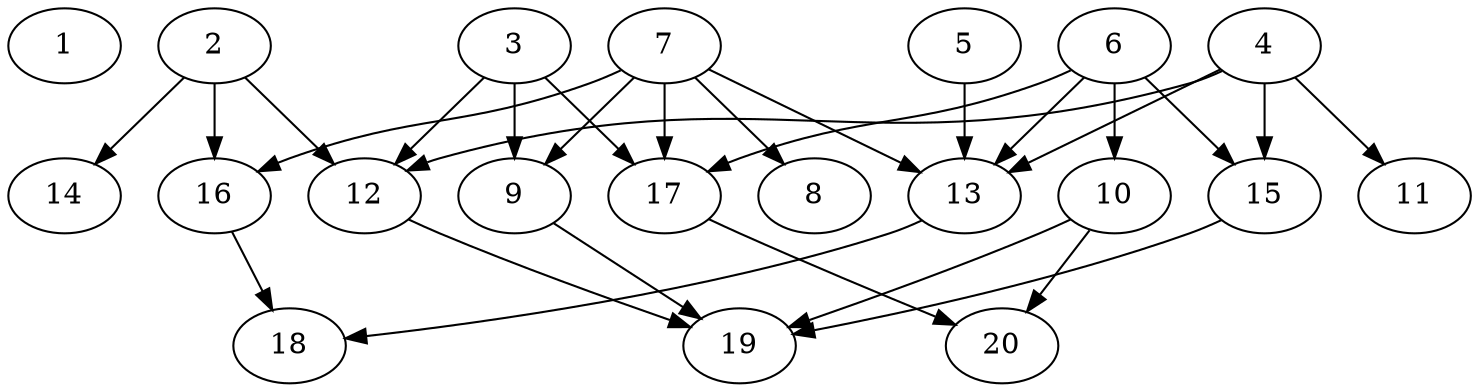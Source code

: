 // DAG automatically generated by daggen at Wed Jul 24 21:27:05 2019
// ./daggen --dot -n 20 --ccr 0.4 --fat 0.7 --regular 0.5 --density 0.5 --mindata 5242880 --maxdata 52428800 
digraph G {
  1 [size="31613440", alpha="0.18", expect_size="12645376"] 
  2 [size="50160640", alpha="0.19", expect_size="20064256"] 
  2 -> 12 [size ="20064256"]
  2 -> 14 [size ="20064256"]
  2 -> 16 [size ="20064256"]
  3 [size="15319040", alpha="0.14", expect_size="6127616"] 
  3 -> 9 [size ="6127616"]
  3 -> 12 [size ="6127616"]
  3 -> 17 [size ="6127616"]
  4 [size="102832640", alpha="0.15", expect_size="41133056"] 
  4 -> 11 [size ="41133056"]
  4 -> 12 [size ="41133056"]
  4 -> 13 [size ="41133056"]
  4 -> 15 [size ="41133056"]
  5 [size="47846400", alpha="0.08", expect_size="19138560"] 
  5 -> 13 [size ="19138560"]
  6 [size="68577280", alpha="0.19", expect_size="27430912"] 
  6 -> 10 [size ="27430912"]
  6 -> 13 [size ="27430912"]
  6 -> 15 [size ="27430912"]
  6 -> 17 [size ="27430912"]
  7 [size="82096640", alpha="0.10", expect_size="32838656"] 
  7 -> 8 [size ="32838656"]
  7 -> 9 [size ="32838656"]
  7 -> 13 [size ="32838656"]
  7 -> 16 [size ="32838656"]
  7 -> 17 [size ="32838656"]
  8 [size="96550400", alpha="0.16", expect_size="38620160"] 
  9 [size="24611840", alpha="0.13", expect_size="9844736"] 
  9 -> 19 [size ="9844736"]
  10 [size="117806080", alpha="0.10", expect_size="47122432"] 
  10 -> 19 [size ="47122432"]
  10 -> 20 [size ="47122432"]
  11 [size="106245120", alpha="0.00", expect_size="42498048"] 
  12 [size="92705280", alpha="0.16", expect_size="37082112"] 
  12 -> 19 [size ="37082112"]
  13 [size="87308800", alpha="0.06", expect_size="34923520"] 
  13 -> 18 [size ="34923520"]
  14 [size="54551040", alpha="0.06", expect_size="21820416"] 
  15 [size="24693760", alpha="0.19", expect_size="9877504"] 
  15 -> 19 [size ="9877504"]
  16 [size="70737920", alpha="0.00", expect_size="28295168"] 
  16 -> 18 [size ="28295168"]
  17 [size="62330880", alpha="0.03", expect_size="24932352"] 
  17 -> 20 [size ="24932352"]
  18 [size="121679360", alpha="0.11", expect_size="48671744"] 
  19 [size="100887040", alpha="0.01", expect_size="40354816"] 
  20 [size="57740800", alpha="0.19", expect_size="23096320"] 
}
